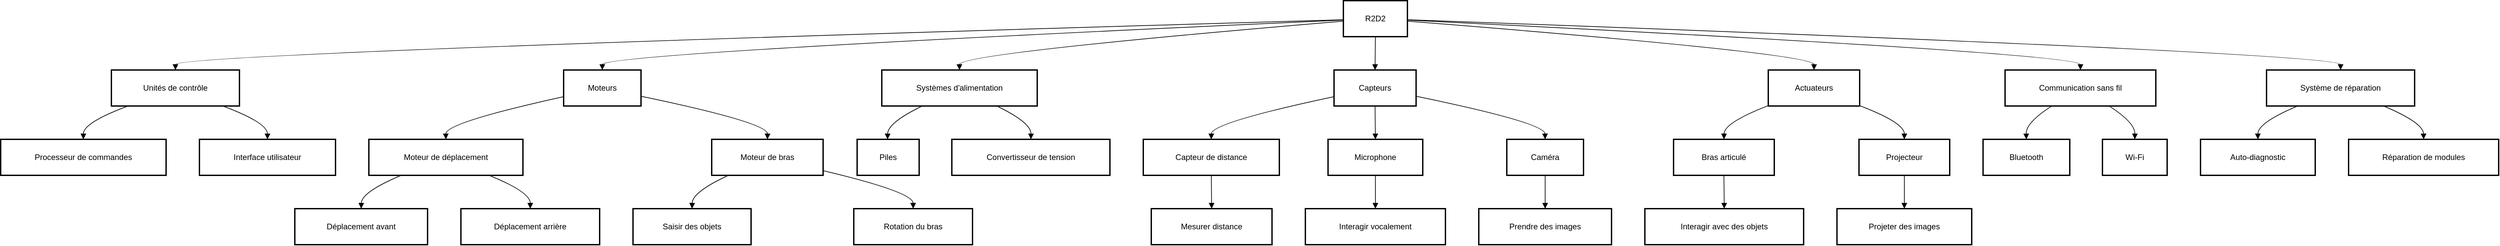 <mxfile version="26.2.14">
  <diagram name="Page-1" id="GiJyL1RThqXXj9xSuLQo">
    <mxGraphModel>
      <root>
        <mxCell id="0" />
        <mxCell id="1" parent="0" />
        <mxCell id="2" value="R2D2" style="whiteSpace=wrap;strokeWidth=2;" vertex="1" parent="1">
          <mxGeometry x="2021" y="8" width="96" height="54" as="geometry" />
        </mxCell>
        <mxCell id="3" value="Unités de contrôle" style="whiteSpace=wrap;strokeWidth=2;" vertex="1" parent="1">
          <mxGeometry x="174" y="112" width="192" height="54" as="geometry" />
        </mxCell>
        <mxCell id="4" value="Moteurs" style="whiteSpace=wrap;strokeWidth=2;" vertex="1" parent="1">
          <mxGeometry x="852" y="112" width="116" height="54" as="geometry" />
        </mxCell>
        <mxCell id="5" value="Systèmes d&#39;alimentation" style="whiteSpace=wrap;strokeWidth=2;" vertex="1" parent="1">
          <mxGeometry x="1329" y="112" width="233" height="54" as="geometry" />
        </mxCell>
        <mxCell id="6" value="Capteurs" style="whiteSpace=wrap;strokeWidth=2;" vertex="1" parent="1">
          <mxGeometry x="2007" y="112" width="123" height="54" as="geometry" />
        </mxCell>
        <mxCell id="7" value="Actuateurs" style="whiteSpace=wrap;strokeWidth=2;" vertex="1" parent="1">
          <mxGeometry x="2658" y="112" width="137" height="54" as="geometry" />
        </mxCell>
        <mxCell id="8" value="Processeur de commandes" style="whiteSpace=wrap;strokeWidth=2;" vertex="1" parent="1">
          <mxGeometry x="8" y="216" width="248" height="54" as="geometry" />
        </mxCell>
        <mxCell id="9" value="Interface utilisateur" style="whiteSpace=wrap;strokeWidth=2;" vertex="1" parent="1">
          <mxGeometry x="306" y="216" width="204" height="54" as="geometry" />
        </mxCell>
        <mxCell id="10" value="Moteur de déplacement" style="whiteSpace=wrap;strokeWidth=2;" vertex="1" parent="1">
          <mxGeometry x="560" y="216" width="231" height="54" as="geometry" />
        </mxCell>
        <mxCell id="11" value="Moteur de bras" style="whiteSpace=wrap;strokeWidth=2;" vertex="1" parent="1">
          <mxGeometry x="1074" y="216" width="167" height="54" as="geometry" />
        </mxCell>
        <mxCell id="12" value="Piles" style="whiteSpace=wrap;strokeWidth=2;" vertex="1" parent="1">
          <mxGeometry x="1292" y="216" width="93" height="54" as="geometry" />
        </mxCell>
        <mxCell id="13" value="Convertisseur de tension" style="whiteSpace=wrap;strokeWidth=2;" vertex="1" parent="1">
          <mxGeometry x="1434" y="216" width="237" height="54" as="geometry" />
        </mxCell>
        <mxCell id="14" value="Capteur de distance" style="whiteSpace=wrap;strokeWidth=2;" vertex="1" parent="1">
          <mxGeometry x="1721" y="216" width="204" height="54" as="geometry" />
        </mxCell>
        <mxCell id="15" value="Microphone" style="whiteSpace=wrap;strokeWidth=2;" vertex="1" parent="1">
          <mxGeometry x="1998" y="216" width="142" height="54" as="geometry" />
        </mxCell>
        <mxCell id="16" value="Caméra" style="whiteSpace=wrap;strokeWidth=2;" vertex="1" parent="1">
          <mxGeometry x="2266" y="216" width="115" height="54" as="geometry" />
        </mxCell>
        <mxCell id="17" value="Bras articulé" style="whiteSpace=wrap;strokeWidth=2;" vertex="1" parent="1">
          <mxGeometry x="2516" y="216" width="151" height="54" as="geometry" />
        </mxCell>
        <mxCell id="18" value="Projecteur" style="whiteSpace=wrap;strokeWidth=2;" vertex="1" parent="1">
          <mxGeometry x="2794" y="216" width="136" height="54" as="geometry" />
        </mxCell>
        <mxCell id="19" value="Déplacement avant" style="whiteSpace=wrap;strokeWidth=2;" vertex="1" parent="1">
          <mxGeometry x="449" y="320" width="199" height="54" as="geometry" />
        </mxCell>
        <mxCell id="20" value="Déplacement arrière" style="whiteSpace=wrap;strokeWidth=2;" vertex="1" parent="1">
          <mxGeometry x="698" y="320" width="208" height="54" as="geometry" />
        </mxCell>
        <mxCell id="21" value="Saisir des objets" style="whiteSpace=wrap;strokeWidth=2;" vertex="1" parent="1">
          <mxGeometry x="956" y="320" width="177" height="54" as="geometry" />
        </mxCell>
        <mxCell id="22" value="Rotation du bras" style="whiteSpace=wrap;strokeWidth=2;" vertex="1" parent="1">
          <mxGeometry x="1287" y="320" width="178" height="54" as="geometry" />
        </mxCell>
        <mxCell id="23" value="Mesurer distance" style="whiteSpace=wrap;strokeWidth=2;" vertex="1" parent="1">
          <mxGeometry x="1733" y="320" width="181" height="54" as="geometry" />
        </mxCell>
        <mxCell id="24" value="Interagir vocalement" style="whiteSpace=wrap;strokeWidth=2;" vertex="1" parent="1">
          <mxGeometry x="1964" y="320" width="210" height="54" as="geometry" />
        </mxCell>
        <mxCell id="25" value="Prendre des images" style="whiteSpace=wrap;strokeWidth=2;" vertex="1" parent="1">
          <mxGeometry x="2224" y="320" width="199" height="54" as="geometry" />
        </mxCell>
        <mxCell id="26" value="Interagir avec des objets" style="whiteSpace=wrap;strokeWidth=2;" vertex="1" parent="1">
          <mxGeometry x="2473" y="320" width="238" height="54" as="geometry" />
        </mxCell>
        <mxCell id="27" value="Projeter des images" style="whiteSpace=wrap;strokeWidth=2;" vertex="1" parent="1">
          <mxGeometry x="2761" y="320" width="202" height="54" as="geometry" />
        </mxCell>
        <mxCell id="28" value="Communication sans fil" style="whiteSpace=wrap;strokeWidth=2;" vertex="1" parent="1">
          <mxGeometry x="3013" y="112" width="226" height="54" as="geometry" />
        </mxCell>
        <mxCell id="29" value="Système de réparation" style="whiteSpace=wrap;strokeWidth=2;" vertex="1" parent="1">
          <mxGeometry x="3405" y="112" width="222" height="54" as="geometry" />
        </mxCell>
        <mxCell id="30" value="Bluetooth" style="whiteSpace=wrap;strokeWidth=2;" vertex="1" parent="1">
          <mxGeometry x="2980" y="216" width="130" height="54" as="geometry" />
        </mxCell>
        <mxCell id="31" value="Wi-Fi" style="whiteSpace=wrap;strokeWidth=2;" vertex="1" parent="1">
          <mxGeometry x="3159" y="216" width="97" height="54" as="geometry" />
        </mxCell>
        <mxCell id="32" value="Auto-diagnostic" style="whiteSpace=wrap;strokeWidth=2;" vertex="1" parent="1">
          <mxGeometry x="3306" y="216" width="172" height="54" as="geometry" />
        </mxCell>
        <mxCell id="33" value="Réparation de modules" style="whiteSpace=wrap;strokeWidth=2;" vertex="1" parent="1">
          <mxGeometry x="3528" y="216" width="225" height="54" as="geometry" />
        </mxCell>
        <mxCell id="34" value="" style="curved=1;startArrow=none;endArrow=block;exitX=0;exitY=0.53;entryX=0.5;entryY=0;" edge="1" parent="1" source="2" target="3">
          <mxGeometry relative="1" as="geometry">
            <Array as="points">
              <mxPoint x="270" y="87" />
            </Array>
          </mxGeometry>
        </mxCell>
        <mxCell id="35" value="" style="curved=1;startArrow=none;endArrow=block;exitX=0;exitY=0.54;entryX=0.5;entryY=0;" edge="1" parent="1" source="2" target="4">
          <mxGeometry relative="1" as="geometry">
            <Array as="points">
              <mxPoint x="910" y="87" />
            </Array>
          </mxGeometry>
        </mxCell>
        <mxCell id="36" value="" style="curved=1;startArrow=none;endArrow=block;exitX=0;exitY=0.57;entryX=0.5;entryY=0;" edge="1" parent="1" source="2" target="5">
          <mxGeometry relative="1" as="geometry">
            <Array as="points">
              <mxPoint x="1445" y="87" />
            </Array>
          </mxGeometry>
        </mxCell>
        <mxCell id="37" value="" style="curved=1;startArrow=none;endArrow=block;exitX=0.5;exitY=1;entryX=0.5;entryY=0;" edge="1" parent="1" source="2" target="6">
          <mxGeometry relative="1" as="geometry">
            <Array as="points" />
          </mxGeometry>
        </mxCell>
        <mxCell id="38" value="" style="curved=1;startArrow=none;endArrow=block;exitX=1;exitY=0.57;entryX=0.5;entryY=0;" edge="1" parent="1" source="2" target="7">
          <mxGeometry relative="1" as="geometry">
            <Array as="points">
              <mxPoint x="2727" y="87" />
            </Array>
          </mxGeometry>
        </mxCell>
        <mxCell id="39" value="" style="curved=1;startArrow=none;endArrow=block;exitX=0.13;exitY=1;entryX=0.5;entryY=0;" edge="1" parent="1" source="3" target="8">
          <mxGeometry relative="1" as="geometry">
            <Array as="points">
              <mxPoint x="132" y="191" />
            </Array>
          </mxGeometry>
        </mxCell>
        <mxCell id="40" value="" style="curved=1;startArrow=none;endArrow=block;exitX=0.87;exitY=1;entryX=0.5;entryY=0;" edge="1" parent="1" source="3" target="9">
          <mxGeometry relative="1" as="geometry">
            <Array as="points">
              <mxPoint x="408" y="191" />
            </Array>
          </mxGeometry>
        </mxCell>
        <mxCell id="41" value="" style="curved=1;startArrow=none;endArrow=block;exitX=0;exitY=0.74;entryX=0.5;entryY=0;" edge="1" parent="1" source="4" target="10">
          <mxGeometry relative="1" as="geometry">
            <Array as="points">
              <mxPoint x="675" y="191" />
            </Array>
          </mxGeometry>
        </mxCell>
        <mxCell id="42" value="" style="curved=1;startArrow=none;endArrow=block;exitX=1;exitY=0.73;entryX=0.5;entryY=0;" edge="1" parent="1" source="4" target="11">
          <mxGeometry relative="1" as="geometry">
            <Array as="points">
              <mxPoint x="1158" y="191" />
            </Array>
          </mxGeometry>
        </mxCell>
        <mxCell id="43" value="" style="curved=1;startArrow=none;endArrow=block;exitX=0.26;exitY=1;entryX=0.49;entryY=0;" edge="1" parent="1" source="5" target="12">
          <mxGeometry relative="1" as="geometry">
            <Array as="points">
              <mxPoint x="1338" y="191" />
            </Array>
          </mxGeometry>
        </mxCell>
        <mxCell id="44" value="" style="curved=1;startArrow=none;endArrow=block;exitX=0.74;exitY=1;entryX=0.5;entryY=0;" edge="1" parent="1" source="5" target="13">
          <mxGeometry relative="1" as="geometry">
            <Array as="points">
              <mxPoint x="1553" y="191" />
            </Array>
          </mxGeometry>
        </mxCell>
        <mxCell id="45" value="" style="curved=1;startArrow=none;endArrow=block;exitX=0;exitY=0.74;entryX=0.5;entryY=0;" edge="1" parent="1" source="6" target="14">
          <mxGeometry relative="1" as="geometry">
            <Array as="points">
              <mxPoint x="1823" y="191" />
            </Array>
          </mxGeometry>
        </mxCell>
        <mxCell id="46" value="" style="curved=1;startArrow=none;endArrow=block;exitX=0.5;exitY=1;entryX=0.5;entryY=0;" edge="1" parent="1" source="6" target="15">
          <mxGeometry relative="1" as="geometry">
            <Array as="points" />
          </mxGeometry>
        </mxCell>
        <mxCell id="47" value="" style="curved=1;startArrow=none;endArrow=block;exitX=1;exitY=0.73;entryX=0.5;entryY=0;" edge="1" parent="1" source="6" target="16">
          <mxGeometry relative="1" as="geometry">
            <Array as="points">
              <mxPoint x="2323" y="191" />
            </Array>
          </mxGeometry>
        </mxCell>
        <mxCell id="48" value="" style="curved=1;startArrow=none;endArrow=block;exitX=0;exitY=0.99;entryX=0.5;entryY=0;" edge="1" parent="1" source="7" target="17">
          <mxGeometry relative="1" as="geometry">
            <Array as="points">
              <mxPoint x="2592" y="191" />
            </Array>
          </mxGeometry>
        </mxCell>
        <mxCell id="49" value="" style="curved=1;startArrow=none;endArrow=block;exitX=1;exitY=0.99;entryX=0.5;entryY=0;" edge="1" parent="1" source="7" target="18">
          <mxGeometry relative="1" as="geometry">
            <Array as="points">
              <mxPoint x="2862" y="191" />
            </Array>
          </mxGeometry>
        </mxCell>
        <mxCell id="50" value="" style="curved=1;startArrow=none;endArrow=block;exitX=0.21;exitY=1;entryX=0.5;entryY=0;" edge="1" parent="1" source="10" target="19">
          <mxGeometry relative="1" as="geometry">
            <Array as="points">
              <mxPoint x="549" y="295" />
            </Array>
          </mxGeometry>
        </mxCell>
        <mxCell id="51" value="" style="curved=1;startArrow=none;endArrow=block;exitX=0.78;exitY=1;entryX=0.5;entryY=0;" edge="1" parent="1" source="10" target="20">
          <mxGeometry relative="1" as="geometry">
            <Array as="points">
              <mxPoint x="802" y="295" />
            </Array>
          </mxGeometry>
        </mxCell>
        <mxCell id="52" value="" style="curved=1;startArrow=none;endArrow=block;exitX=0.15;exitY=1;entryX=0.5;entryY=0;" edge="1" parent="1" source="11" target="21">
          <mxGeometry relative="1" as="geometry">
            <Array as="points">
              <mxPoint x="1045" y="295" />
            </Array>
          </mxGeometry>
        </mxCell>
        <mxCell id="53" value="" style="curved=1;startArrow=none;endArrow=block;exitX=1;exitY=0.87;entryX=0.5;entryY=0;" edge="1" parent="1" source="11" target="22">
          <mxGeometry relative="1" as="geometry">
            <Array as="points">
              <mxPoint x="1376" y="295" />
            </Array>
          </mxGeometry>
        </mxCell>
        <mxCell id="54" value="" style="curved=1;startArrow=none;endArrow=block;exitX=0.5;exitY=1;entryX=0.5;entryY=0;" edge="1" parent="1" source="14" target="23">
          <mxGeometry relative="1" as="geometry">
            <Array as="points" />
          </mxGeometry>
        </mxCell>
        <mxCell id="55" value="" style="curved=1;startArrow=none;endArrow=block;exitX=0.5;exitY=1;entryX=0.5;entryY=0;" edge="1" parent="1" source="15" target="24">
          <mxGeometry relative="1" as="geometry">
            <Array as="points" />
          </mxGeometry>
        </mxCell>
        <mxCell id="56" value="" style="curved=1;startArrow=none;endArrow=block;exitX=0.5;exitY=1;entryX=0.5;entryY=0;" edge="1" parent="1" source="16" target="25">
          <mxGeometry relative="1" as="geometry">
            <Array as="points" />
          </mxGeometry>
        </mxCell>
        <mxCell id="57" value="" style="curved=1;startArrow=none;endArrow=block;exitX=0.5;exitY=1;entryX=0.5;entryY=0;" edge="1" parent="1" source="17" target="26">
          <mxGeometry relative="1" as="geometry">
            <Array as="points" />
          </mxGeometry>
        </mxCell>
        <mxCell id="58" value="" style="curved=1;startArrow=none;endArrow=block;exitX=0.5;exitY=1;entryX=0.5;entryY=0;" edge="1" parent="1" source="18" target="27">
          <mxGeometry relative="1" as="geometry">
            <Array as="points" />
          </mxGeometry>
        </mxCell>
        <mxCell id="59" value="" style="curved=1;startArrow=none;endArrow=block;exitX=1;exitY=0.54;entryX=0.5;entryY=0;" edge="1" parent="1" source="2" target="28">
          <mxGeometry relative="1" as="geometry">
            <Array as="points">
              <mxPoint x="3126" y="87" />
            </Array>
          </mxGeometry>
        </mxCell>
        <mxCell id="60" value="" style="curved=1;startArrow=none;endArrow=block;exitX=1;exitY=0.53;entryX=0.5;entryY=0;" edge="1" parent="1" source="2" target="29">
          <mxGeometry relative="1" as="geometry">
            <Array as="points">
              <mxPoint x="3516" y="87" />
            </Array>
          </mxGeometry>
        </mxCell>
        <mxCell id="61" value="" style="curved=1;startArrow=none;endArrow=block;exitX=0.31;exitY=1;entryX=0.5;entryY=0;" edge="1" parent="1" source="28" target="30">
          <mxGeometry relative="1" as="geometry">
            <Array as="points">
              <mxPoint x="3044" y="191" />
            </Array>
          </mxGeometry>
        </mxCell>
        <mxCell id="62" value="" style="curved=1;startArrow=none;endArrow=block;exitX=0.69;exitY=1;entryX=0.5;entryY=0;" edge="1" parent="1" source="28" target="31">
          <mxGeometry relative="1" as="geometry">
            <Array as="points">
              <mxPoint x="3208" y="191" />
            </Array>
          </mxGeometry>
        </mxCell>
        <mxCell id="63" value="" style="curved=1;startArrow=none;endArrow=block;exitX=0.21;exitY=1;entryX=0.5;entryY=0;" edge="1" parent="1" source="29" target="32">
          <mxGeometry relative="1" as="geometry">
            <Array as="points">
              <mxPoint x="3392" y="191" />
            </Array>
          </mxGeometry>
        </mxCell>
        <mxCell id="64" value="" style="curved=1;startArrow=none;endArrow=block;exitX=0.79;exitY=1;entryX=0.5;entryY=0;" edge="1" parent="1" source="29" target="33">
          <mxGeometry relative="1" as="geometry">
            <Array as="points">
              <mxPoint x="3640" y="191" />
            </Array>
          </mxGeometry>
        </mxCell>
      </root>
    </mxGraphModel>
  </diagram>
</mxfile>
